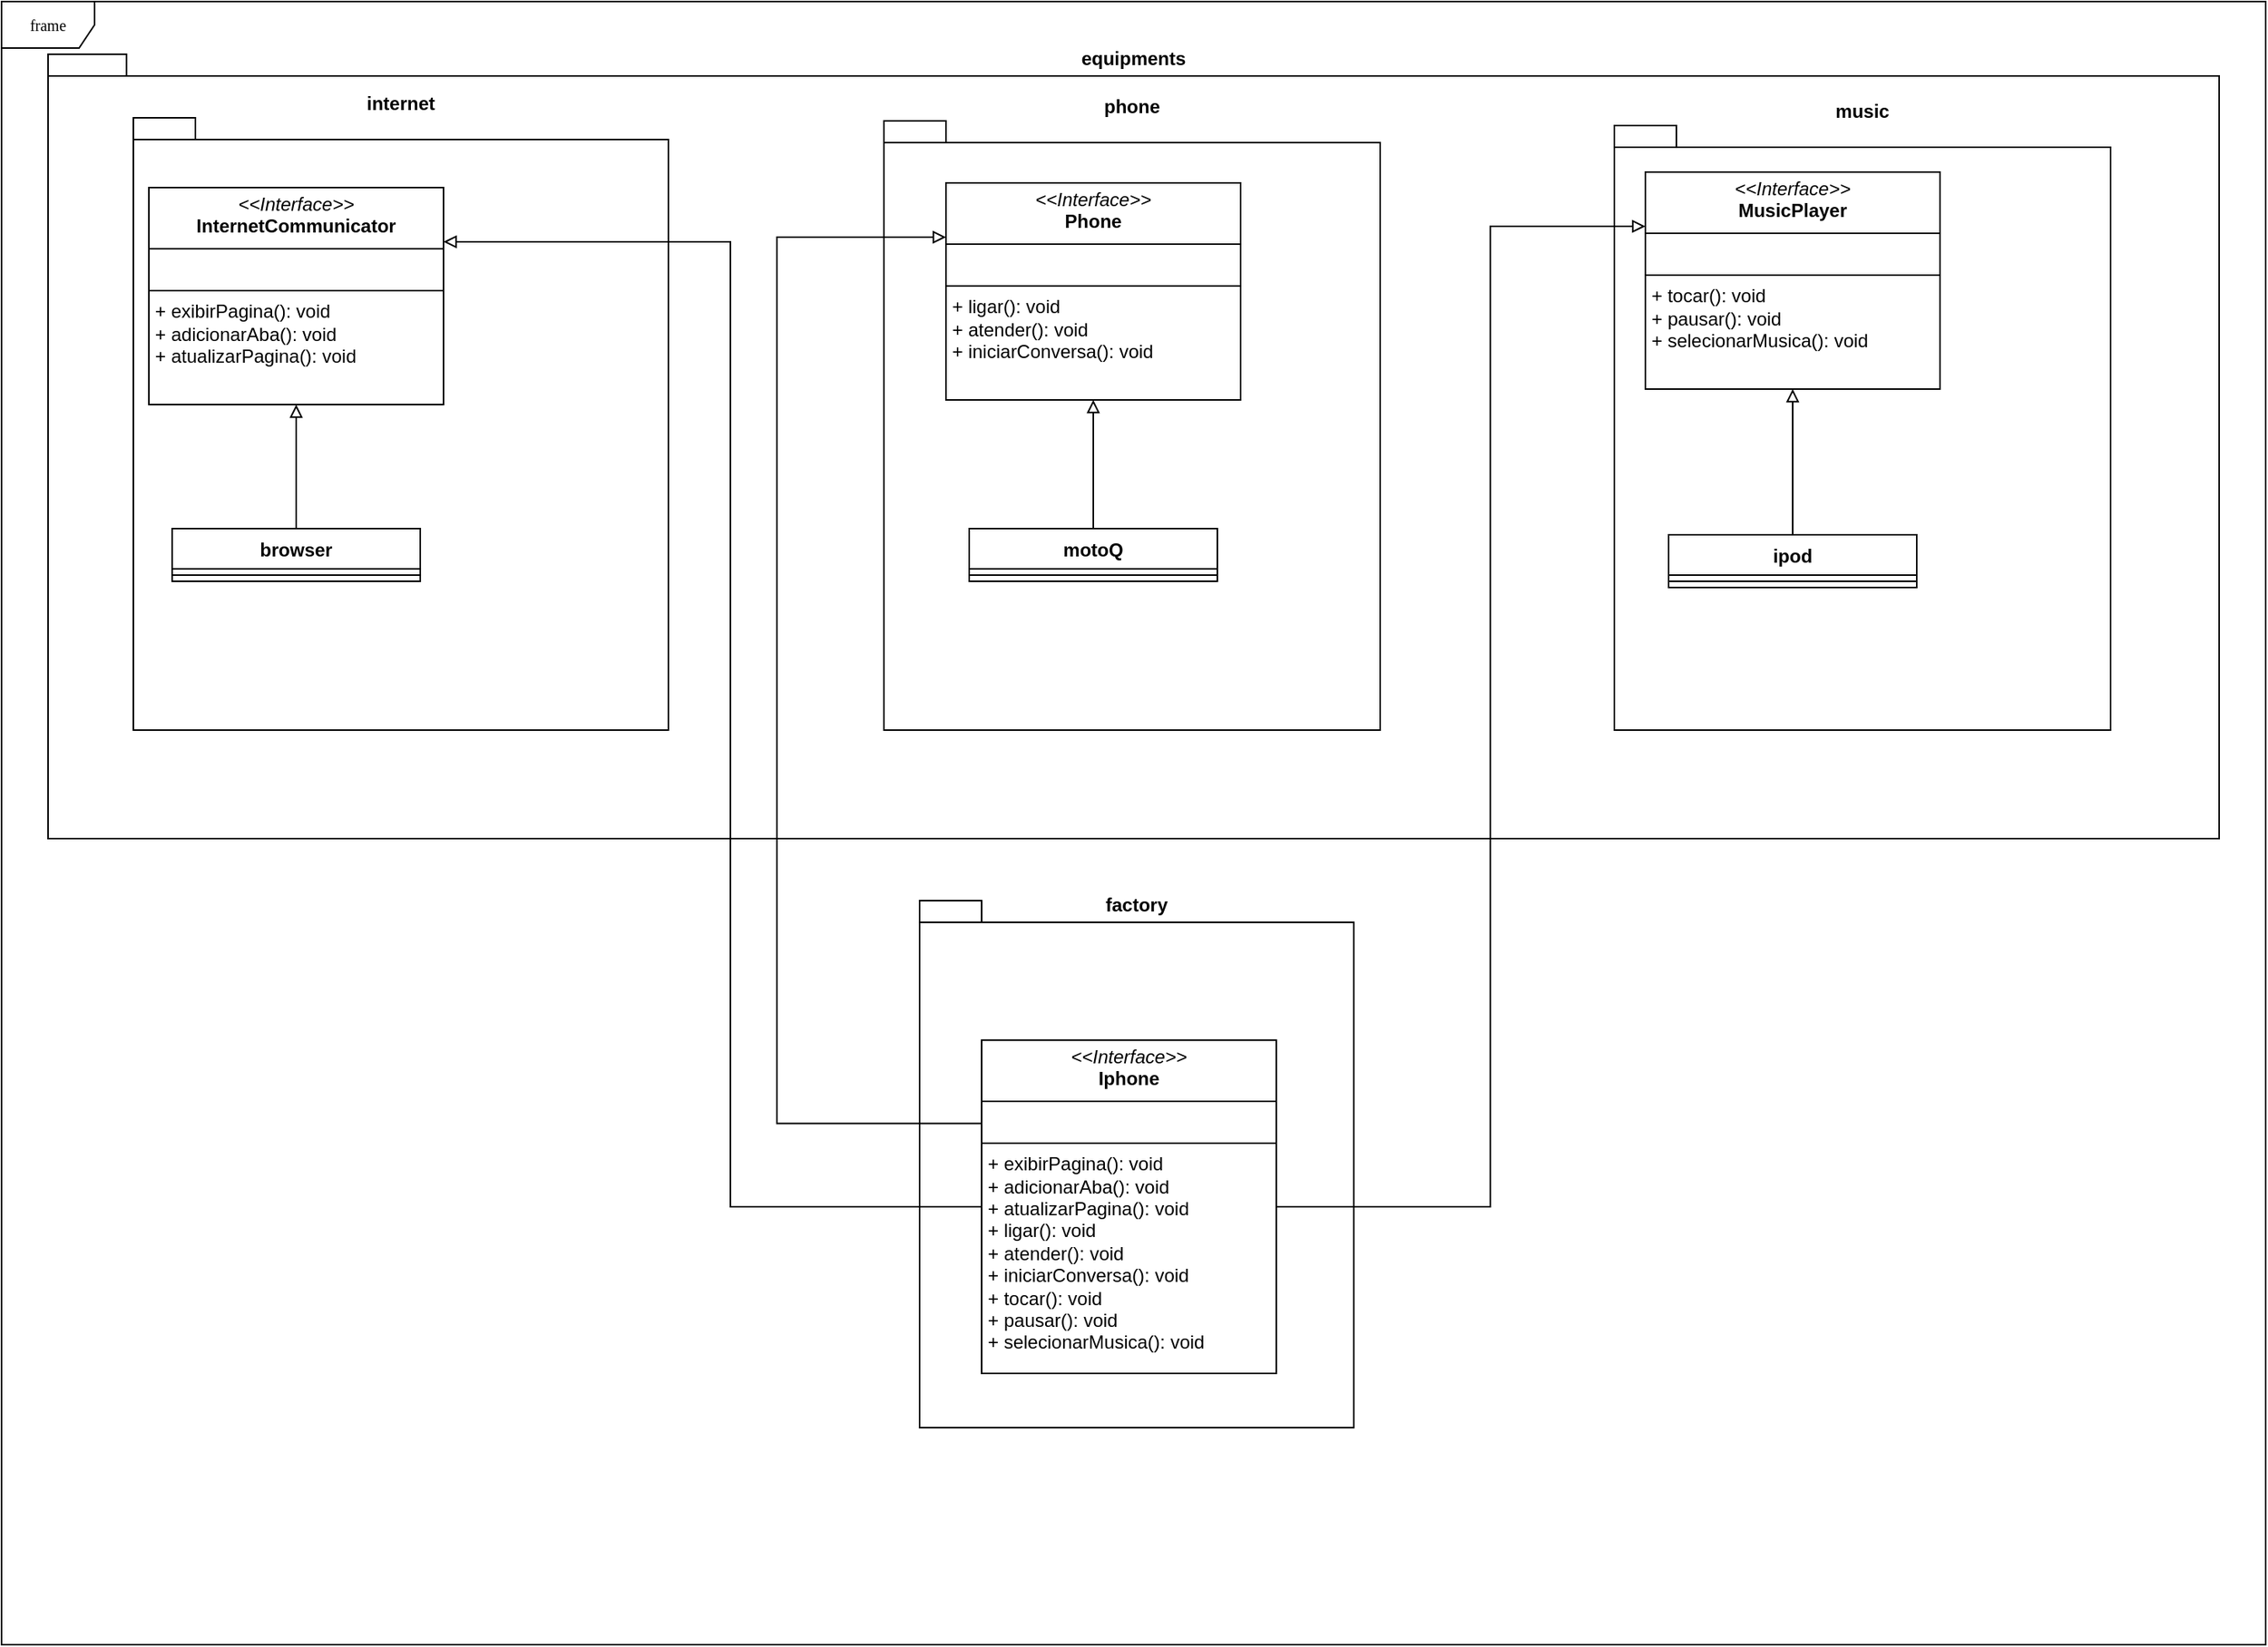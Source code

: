 <mxfile version="24.1.0" type="device">
  <diagram name="Page-1" id="c4acf3e9-155e-7222-9cf6-157b1a14988f">
    <mxGraphModel dx="2074" dy="870" grid="1" gridSize="10" guides="1" tooltips="1" connect="1" arrows="1" fold="1" page="1" pageScale="1" pageWidth="850" pageHeight="1100" background="none" math="0" shadow="0">
      <root>
        <mxCell id="0" />
        <mxCell id="1" parent="0" />
        <mxCell id="17acba5748e5396b-1" value="frame" style="shape=umlFrame;whiteSpace=wrap;html=1;rounded=0;shadow=0;comic=0;labelBackgroundColor=none;strokeWidth=1;fontFamily=Verdana;fontSize=10;align=center;" parent="1" vertex="1">
          <mxGeometry x="20" y="20" width="1460" height="1060" as="geometry" />
        </mxCell>
        <mxCell id="NEO_ggMrE_dMjtRXWBLr-1" value="equipments" style="shape=folder;fontStyle=1;spacingTop=10;tabWidth=40;tabHeight=14;tabPosition=left;html=1;whiteSpace=wrap;labelPosition=center;verticalLabelPosition=top;align=center;verticalAlign=bottom;spacing=-10;" parent="1" vertex="1">
          <mxGeometry x="50" y="54" width="1400" height="506" as="geometry" />
        </mxCell>
        <mxCell id="NEO_ggMrE_dMjtRXWBLr-2" value="&lt;span style=&quot;background-color: initial;&quot;&gt;internet&lt;/span&gt;" style="shape=folder;fontStyle=1;spacingTop=10;tabWidth=40;tabHeight=14;tabPosition=left;html=1;whiteSpace=wrap;labelPosition=center;verticalLabelPosition=top;align=center;verticalAlign=bottom;" parent="1" vertex="1">
          <mxGeometry x="105" y="95" width="345" height="395" as="geometry" />
        </mxCell>
        <mxCell id="NEO_ggMrE_dMjtRXWBLr-3" value="phone" style="shape=folder;fontStyle=1;spacingTop=10;tabWidth=40;tabHeight=14;tabPosition=left;html=1;whiteSpace=wrap;labelPosition=center;verticalLabelPosition=top;align=center;verticalAlign=bottom;" parent="1" vertex="1">
          <mxGeometry x="589" y="97" width="320" height="393" as="geometry" />
        </mxCell>
        <mxCell id="NEO_ggMrE_dMjtRXWBLr-4" value="music" style="shape=folder;fontStyle=1;spacingTop=10;tabWidth=40;tabHeight=14;tabPosition=left;html=1;whiteSpace=wrap;labelPosition=center;verticalLabelPosition=top;align=center;verticalAlign=bottom;" parent="1" vertex="1">
          <mxGeometry x="1060" y="100" width="320" height="390" as="geometry" />
        </mxCell>
        <mxCell id="NEO_ggMrE_dMjtRXWBLr-5" value="&lt;p style=&quot;margin:0px;margin-top:4px;text-align:center;&quot;&gt;&lt;i&gt;&amp;lt;&amp;lt;Interface&amp;gt;&amp;gt;&lt;/i&gt;&lt;br&gt;&lt;b&gt;MusicPlayer&lt;/b&gt;&lt;br&gt;&lt;/p&gt;&lt;hr size=&quot;1&quot; style=&quot;border-style:solid;&quot;&gt;&lt;p style=&quot;margin:0px;margin-left:4px;&quot;&gt;&lt;br&gt;&lt;/p&gt;&lt;hr size=&quot;1&quot; style=&quot;border-style:solid;&quot;&gt;&lt;p style=&quot;margin:0px;margin-left:4px;&quot;&gt;+ tocar(): void&lt;br&gt;+ pausar(): void&lt;br&gt;&lt;/p&gt;&lt;p style=&quot;margin:0px;margin-left:4px;&quot;&gt;+ selecionarMusica(): void&lt;br&gt;&lt;/p&gt;" style="verticalAlign=top;align=left;overflow=fill;html=1;whiteSpace=wrap;" parent="1" vertex="1">
          <mxGeometry x="1080" y="130" width="190" height="140" as="geometry" />
        </mxCell>
        <mxCell id="NEO_ggMrE_dMjtRXWBLr-6" value="&lt;p style=&quot;margin:0px;margin-top:4px;text-align:center;&quot;&gt;&lt;i&gt;&amp;lt;&amp;lt;Interface&amp;gt;&amp;gt;&lt;/i&gt;&lt;br&gt;&lt;b&gt;InternetCommunicator&lt;/b&gt;&lt;br&gt;&lt;/p&gt;&lt;hr size=&quot;1&quot; style=&quot;border-style:solid;&quot;&gt;&lt;p style=&quot;margin:0px;margin-left:4px;&quot;&gt;&lt;br&gt;&lt;/p&gt;&lt;hr size=&quot;1&quot; style=&quot;border-style:solid;&quot;&gt;&lt;p style=&quot;margin:0px;margin-left:4px;&quot;&gt;+ exibirPagina(): void&lt;br&gt;+ adicionarAba(): void&lt;/p&gt;&lt;p style=&quot;margin:0px;margin-left:4px;&quot;&gt;+ atualizarPagina(): void&lt;br&gt;&lt;/p&gt;" style="verticalAlign=top;align=left;overflow=fill;html=1;whiteSpace=wrap;" parent="1" vertex="1">
          <mxGeometry x="115" y="140" width="190" height="140" as="geometry" />
        </mxCell>
        <mxCell id="NEO_ggMrE_dMjtRXWBLr-7" value="&lt;p style=&quot;margin:0px;margin-top:4px;text-align:center;&quot;&gt;&lt;i&gt;&amp;lt;&amp;lt;Interface&amp;gt;&amp;gt;&lt;/i&gt;&lt;br&gt;&lt;b&gt;Phone&lt;/b&gt;&lt;br&gt;&lt;/p&gt;&lt;hr size=&quot;1&quot; style=&quot;border-style:solid;&quot;&gt;&lt;p style=&quot;margin:0px;margin-left:4px;&quot;&gt;&lt;br&gt;&lt;/p&gt;&lt;hr size=&quot;1&quot; style=&quot;border-style:solid;&quot;&gt;&lt;p style=&quot;margin:0px;margin-left:4px;&quot;&gt;+ ligar(): void&lt;br&gt;+ atender(): void&lt;/p&gt;&lt;p style=&quot;margin:0px;margin-left:4px;&quot;&gt;+ iniciarConversa(): void&lt;br&gt;&lt;/p&gt;" style="verticalAlign=top;align=left;overflow=fill;html=1;whiteSpace=wrap;" parent="1" vertex="1">
          <mxGeometry x="629" y="137" width="190" height="140" as="geometry" />
        </mxCell>
        <mxCell id="XRKjJBGg8ccrbKhrpxm5-2" value="factory" style="shape=folder;fontStyle=1;spacingTop=10;tabWidth=40;tabHeight=14;tabPosition=left;html=1;whiteSpace=wrap;labelPosition=center;verticalLabelPosition=top;align=center;verticalAlign=bottom;spacing=-10;" parent="1" vertex="1">
          <mxGeometry x="612" y="600" width="280" height="340" as="geometry" />
        </mxCell>
        <mxCell id="XRKjJBGg8ccrbKhrpxm5-25" style="edgeStyle=orthogonalEdgeStyle;rounded=0;orthogonalLoop=1;jettySize=auto;html=1;entryX=1;entryY=0.25;entryDx=0;entryDy=0;strokeColor=default;align=center;verticalAlign=middle;fontFamily=Helvetica;fontSize=11;fontColor=default;labelBackgroundColor=default;endArrow=block;endFill=0;" parent="1" source="XRKjJBGg8ccrbKhrpxm5-4" target="NEO_ggMrE_dMjtRXWBLr-6" edge="1">
          <mxGeometry relative="1" as="geometry">
            <Array as="points">
              <mxPoint x="490" y="798" />
              <mxPoint x="490" y="175" />
            </Array>
          </mxGeometry>
        </mxCell>
        <mxCell id="XRKjJBGg8ccrbKhrpxm5-26" style="edgeStyle=orthogonalEdgeStyle;rounded=0;orthogonalLoop=1;jettySize=auto;html=1;entryX=0;entryY=0.25;entryDx=0;entryDy=0;exitX=0;exitY=0.25;exitDx=0;exitDy=0;strokeColor=default;align=center;verticalAlign=middle;fontFamily=Helvetica;fontSize=11;fontColor=default;labelBackgroundColor=default;endArrow=block;endFill=0;" parent="1" source="XRKjJBGg8ccrbKhrpxm5-4" target="NEO_ggMrE_dMjtRXWBLr-7" edge="1">
          <mxGeometry relative="1" as="geometry">
            <Array as="points">
              <mxPoint x="520" y="744" />
              <mxPoint x="520" y="172" />
            </Array>
          </mxGeometry>
        </mxCell>
        <mxCell id="XRKjJBGg8ccrbKhrpxm5-27" style="edgeStyle=orthogonalEdgeStyle;rounded=0;orthogonalLoop=1;jettySize=auto;html=1;entryX=0;entryY=0.25;entryDx=0;entryDy=0;strokeColor=default;align=center;verticalAlign=middle;fontFamily=Helvetica;fontSize=11;fontColor=default;labelBackgroundColor=default;endArrow=block;endFill=0;" parent="1" source="XRKjJBGg8ccrbKhrpxm5-4" target="NEO_ggMrE_dMjtRXWBLr-5" edge="1">
          <mxGeometry relative="1" as="geometry">
            <Array as="points">
              <mxPoint x="980" y="798" />
              <mxPoint x="980" y="165" />
            </Array>
          </mxGeometry>
        </mxCell>
        <mxCell id="XRKjJBGg8ccrbKhrpxm5-4" value="&lt;p style=&quot;margin:0px;margin-top:4px;text-align:center;&quot;&gt;&lt;i&gt;&amp;lt;&amp;lt;Interface&amp;gt;&amp;gt;&lt;/i&gt;&lt;br&gt;&lt;b&gt;Iphone&lt;/b&gt;&lt;br&gt;&lt;/p&gt;&lt;hr size=&quot;1&quot; style=&quot;border-style:solid;&quot;&gt;&lt;p style=&quot;margin:0px;margin-left:4px;&quot;&gt;&lt;br&gt;&lt;/p&gt;&lt;hr size=&quot;1&quot; style=&quot;border-style:solid;&quot;&gt;&lt;p style=&quot;margin:0px;margin-left:4px;&quot;&gt;+ exibirPagina(): void&lt;br&gt;+ adicionarAba(): void&lt;/p&gt;&lt;p style=&quot;margin:0px;margin-left:4px;&quot;&gt;+ atualizarPagina(): void&lt;br&gt;&lt;/p&gt;&lt;p style=&quot;margin: 0px 0px 0px 4px;&quot;&gt;+ ligar(): void&lt;br&gt;+ atender(): void&lt;/p&gt;&lt;p style=&quot;margin: 0px 0px 0px 4px;&quot;&gt;+ iniciarConversa(): void&lt;/p&gt;&lt;p style=&quot;margin: 0px 0px 0px 4px;&quot;&gt;+ tocar(): void&lt;br&gt;+ pausar(): void&lt;br&gt;&lt;/p&gt;&lt;p style=&quot;margin: 0px 0px 0px 4px;&quot;&gt;+ selecionarMusica(): void&lt;/p&gt;" style="verticalAlign=top;align=left;overflow=fill;html=1;whiteSpace=wrap;" parent="1" vertex="1">
          <mxGeometry x="652" y="690" width="190" height="215" as="geometry" />
        </mxCell>
        <mxCell id="XRKjJBGg8ccrbKhrpxm5-21" style="edgeStyle=orthogonalEdgeStyle;rounded=0;orthogonalLoop=1;jettySize=auto;html=1;strokeColor=default;align=center;verticalAlign=middle;fontFamily=Helvetica;fontSize=11;fontColor=default;labelBackgroundColor=default;endArrow=block;endFill=0;" parent="1" source="XRKjJBGg8ccrbKhrpxm5-7" target="NEO_ggMrE_dMjtRXWBLr-7" edge="1">
          <mxGeometry relative="1" as="geometry" />
        </mxCell>
        <mxCell id="XRKjJBGg8ccrbKhrpxm5-7" value="motoQ" style="swimlane;fontStyle=1;align=center;verticalAlign=top;childLayout=stackLayout;horizontal=1;startSize=26;horizontalStack=0;resizeParent=1;resizeParentMax=0;resizeLast=0;collapsible=1;marginBottom=0;whiteSpace=wrap;html=1;" parent="1" vertex="1">
          <mxGeometry x="644" y="360" width="160" height="34" as="geometry" />
        </mxCell>
        <mxCell id="XRKjJBGg8ccrbKhrpxm5-9" value="" style="line;strokeWidth=1;fillColor=none;align=left;verticalAlign=middle;spacingTop=-1;spacingLeft=3;spacingRight=3;rotatable=0;labelPosition=right;points=[];portConstraint=eastwest;strokeColor=inherit;" parent="XRKjJBGg8ccrbKhrpxm5-7" vertex="1">
          <mxGeometry y="26" width="160" height="8" as="geometry" />
        </mxCell>
        <mxCell id="XRKjJBGg8ccrbKhrpxm5-20" style="edgeStyle=orthogonalEdgeStyle;rounded=0;orthogonalLoop=1;jettySize=auto;html=1;entryX=0.5;entryY=1;entryDx=0;entryDy=0;endArrow=block;endFill=0;" parent="1" source="XRKjJBGg8ccrbKhrpxm5-11" target="NEO_ggMrE_dMjtRXWBLr-6" edge="1">
          <mxGeometry relative="1" as="geometry" />
        </mxCell>
        <mxCell id="XRKjJBGg8ccrbKhrpxm5-11" value="browser" style="swimlane;fontStyle=1;align=center;verticalAlign=top;childLayout=stackLayout;horizontal=1;startSize=26;horizontalStack=0;resizeParent=1;resizeParentMax=0;resizeLast=0;collapsible=1;marginBottom=0;whiteSpace=wrap;html=1;" parent="1" vertex="1">
          <mxGeometry x="130" y="360" width="160" height="34" as="geometry" />
        </mxCell>
        <mxCell id="XRKjJBGg8ccrbKhrpxm5-13" value="" style="line;strokeWidth=1;fillColor=none;align=left;verticalAlign=middle;spacingTop=-1;spacingLeft=3;spacingRight=3;rotatable=0;labelPosition=right;points=[];portConstraint=eastwest;strokeColor=inherit;" parent="XRKjJBGg8ccrbKhrpxm5-11" vertex="1">
          <mxGeometry y="26" width="160" height="8" as="geometry" />
        </mxCell>
        <mxCell id="XRKjJBGg8ccrbKhrpxm5-23" style="edgeStyle=orthogonalEdgeStyle;rounded=0;orthogonalLoop=1;jettySize=auto;html=1;entryX=0.5;entryY=1;entryDx=0;entryDy=0;strokeColor=default;align=center;verticalAlign=middle;fontFamily=Helvetica;fontSize=11;fontColor=default;labelBackgroundColor=default;endArrow=block;endFill=0;" parent="1" source="XRKjJBGg8ccrbKhrpxm5-15" target="NEO_ggMrE_dMjtRXWBLr-5" edge="1">
          <mxGeometry relative="1" as="geometry" />
        </mxCell>
        <mxCell id="XRKjJBGg8ccrbKhrpxm5-15" value="ipod" style="swimlane;fontStyle=1;align=center;verticalAlign=top;childLayout=stackLayout;horizontal=1;startSize=26;horizontalStack=0;resizeParent=1;resizeParentMax=0;resizeLast=0;collapsible=1;marginBottom=0;whiteSpace=wrap;html=1;" parent="1" vertex="1">
          <mxGeometry x="1095" y="364" width="160" height="34" as="geometry" />
        </mxCell>
        <mxCell id="XRKjJBGg8ccrbKhrpxm5-17" value="" style="line;strokeWidth=1;fillColor=none;align=left;verticalAlign=middle;spacingTop=-1;spacingLeft=3;spacingRight=3;rotatable=0;labelPosition=right;points=[];portConstraint=eastwest;strokeColor=inherit;" parent="XRKjJBGg8ccrbKhrpxm5-15" vertex="1">
          <mxGeometry y="26" width="160" height="8" as="geometry" />
        </mxCell>
      </root>
    </mxGraphModel>
  </diagram>
</mxfile>

